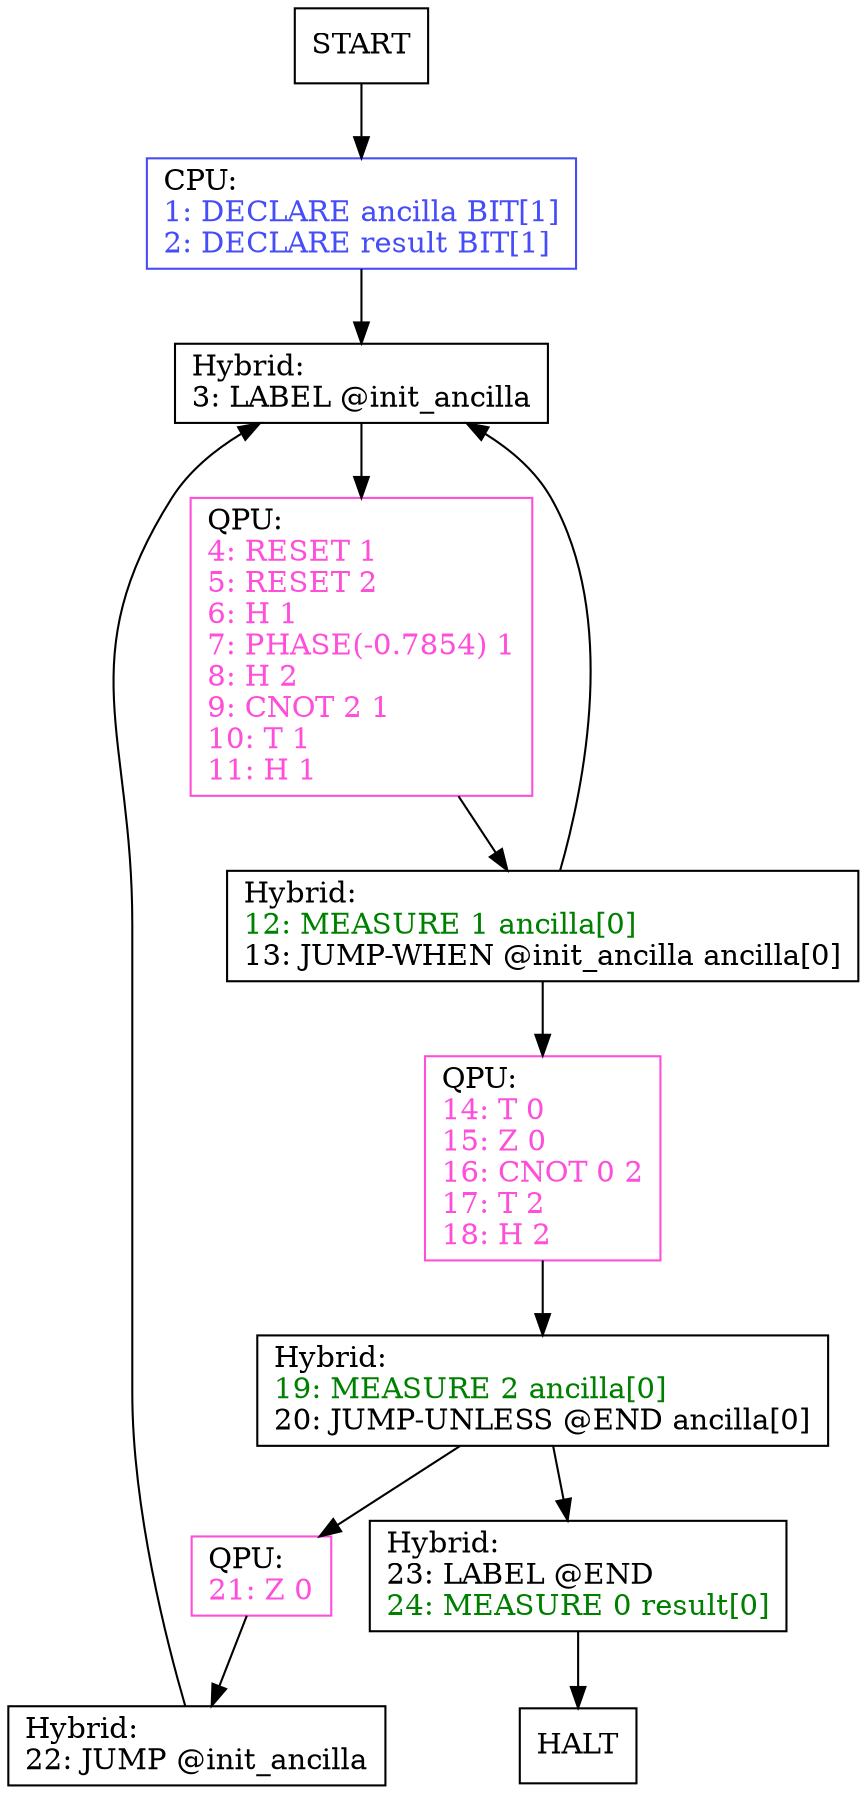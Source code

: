 # SPDX-FileCopyrightText: 2025 Lian Remme <lian.remme@dlr.de>
# SPDX-License-Identifier: MIT
digraph "ControlFlowGraph" {
"start0" ["shape"="rectangle","color"="black","label"=<START<br align="left"/>>]
"startclassical15" ["shape"="rectangle","color"="#464df7","label"=<CPU:<br align="left"/><font color="#464df7">1: DECLARE ancilla BIT[1]</font><br align="left"/><font color="#464df7">2: DECLARE result BIT[1]</font><br align="left"/>>]
"line14quantum01" ["shape"="rectangle","color"="#fe4eda","label"=<QPU:<br align="left"/><font color="#fe4eda">14: T 0</font><br align="left"/><font color="#fe4eda">15: Z 0</font><br align="left"/><font color="#fe4eda">16: CNOT 0 2</font><br align="left"/><font color="#fe4eda">17: T 2</font><br align="left"/><font color="#fe4eda">18: H 2</font><br align="left"/>>]
"line14control23" ["shape"="rectangle","color"="black","label"=<Hybrid:<br align="left"/><font color="#008000">19: MEASURE 2 ancilla[0]</font><br align="left"/><font color="#000000">20: JUMP-UNLESS @END ancilla[0]</font><br align="left"/>>]
"line21control22" ["shape"="rectangle","color"="black","label"=<Hybrid:<br align="left"/><font color="#000000">22: JUMP @init_ancilla</font><br align="left"/>>]
"@init_ancilla6" ["shape"="rectangle","color"="black","label"=<Hybrid:<br align="left"/><font color="#000000">3: LABEL @init_ancilla</font><br align="left"/>>]
"@END4" ["shape"="rectangle","color"="black","label"=<Hybrid:<br align="left"/><font color="#000000">23: LABEL @END</font><br align="left"/><font color="#008000">24: MEASURE 0 result[0]</font><br align="left"/>>]
"line21quantum07" ["shape"="rectangle","color"="#fe4eda","label"=<QPU:<br align="left"/><font color="#fe4eda">21: Z 0</font><br align="left"/>>]
"halt10" ["shape"="rectangle","color"="black","label"=<HALT<br align="left"/>>]
"@init_ancillaquantum09" ["shape"="rectangle","color"="#fe4eda","label"=<QPU:<br align="left"/><font color="#fe4eda">4: RESET 1</font><br align="left"/><font color="#fe4eda">5: RESET 2</font><br align="left"/><font color="#fe4eda">6: H 1</font><br align="left"/><font color="#fe4eda">7: PHASE(-0.7854) 1</font><br align="left"/><font color="#fe4eda">8: H 2</font><br align="left"/><font color="#fe4eda">9: CNOT 2 1</font><br align="left"/><font color="#fe4eda">10: T 1</font><br align="left"/><font color="#fe4eda">11: H 1</font><br align="left"/>>]
"@init_ancillacontrol38" ["shape"="rectangle","color"="black","label"=<Hybrid:<br align="left"/><font color="#008000">12: MEASURE 1 ancilla[0]</font><br align="left"/><font color="#000000">13: JUMP-WHEN @init_ancilla ancilla[0]</font><br align="left"/>>]
"start0" -> "startclassical15"
"startclassical15" -> "@init_ancilla6"
"line14quantum01" -> "line14control23"
"line14control23" -> "line21quantum07"
"line14control23" -> "@END4"
"line21control22" -> "@init_ancilla6"
"@init_ancilla6" -> "@init_ancillaquantum09"
"@END4" -> "halt10"
"line21quantum07" -> "line21control22"
"@init_ancillaquantum09" -> "@init_ancillacontrol38"
"@init_ancillacontrol38" -> "line14quantum01"
"@init_ancillacontrol38" -> "@init_ancilla6"
}